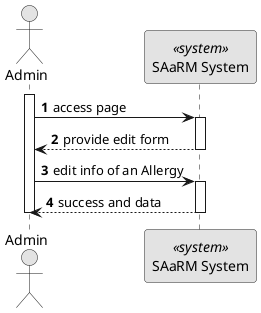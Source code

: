 @startuml 5.1.9
skinparam monochrome true
skinparam packageStyle rectangle
skinparam shadowing false

autonumber

actor "Admin" as AD
participant "SAaRM System" as SYS <<system>>

activate AD
AD -> SYS: access page
activate SYS
SYS --> AD: provide edit form
deactivate SYS
AD -> SYS : edit info of an Allergy
activate SYS

SYS --> AD : success and data

deactivate SYS

deactivate AD



@enduml